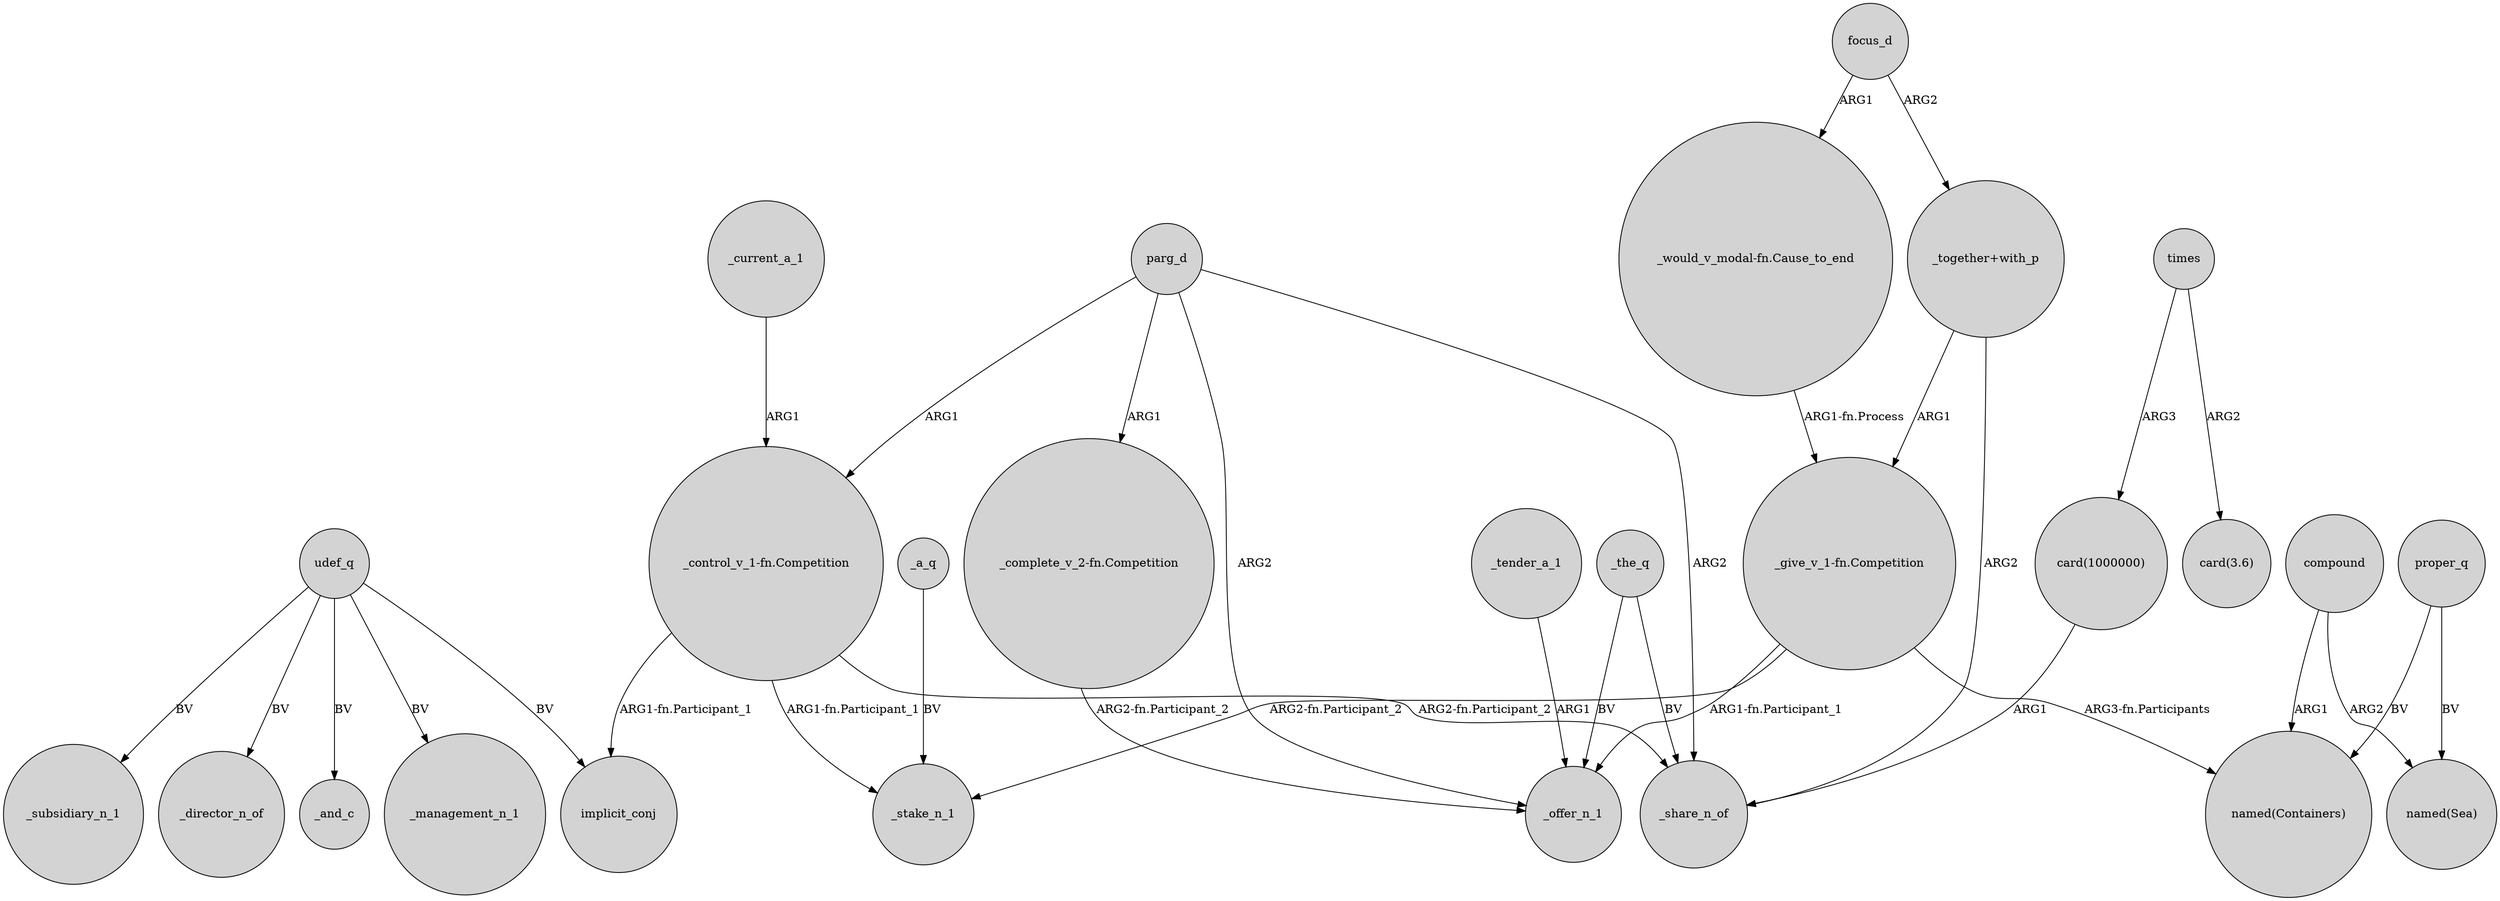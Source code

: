 digraph {
	node [shape=circle style=filled]
	udef_q -> _director_n_of [label=BV]
	udef_q -> _subsidiary_n_1 [label=BV]
	_current_a_1 -> "_control_v_1-fn.Competition" [label=ARG1]
	parg_d -> _offer_n_1 [label=ARG2]
	"_together+with_p" -> "_give_v_1-fn.Competition" [label=ARG1]
	"_give_v_1-fn.Competition" -> _stake_n_1 [label="ARG2-fn.Participant_2"]
	"_would_v_modal-fn.Cause_to_end" -> "_give_v_1-fn.Competition" [label="ARG1-fn.Process"]
	_the_q -> _share_n_of [label=BV]
	times -> "card(1000000)" [label=ARG3]
	compound -> "named(Sea)" [label=ARG2]
	"_control_v_1-fn.Competition" -> implicit_conj [label="ARG1-fn.Participant_1"]
	udef_q -> _and_c [label=BV]
	udef_q -> _management_n_1 [label=BV]
	"_give_v_1-fn.Competition" -> _offer_n_1 [label="ARG1-fn.Participant_1"]
	compound -> "named(Containers)" [label=ARG1]
	times -> "card(3.6)" [label=ARG2]
	"_control_v_1-fn.Competition" -> _share_n_of [label="ARG2-fn.Participant_2"]
	_the_q -> _offer_n_1 [label=BV]
	_tender_a_1 -> _offer_n_1 [label=ARG1]
	parg_d -> "_control_v_1-fn.Competition" [label=ARG1]
	"card(1000000)" -> _share_n_of [label=ARG1]
	focus_d -> "_together+with_p" [label=ARG2]
	parg_d -> _share_n_of [label=ARG2]
	"_together+with_p" -> _share_n_of [label=ARG2]
	parg_d -> "_complete_v_2-fn.Competition" [label=ARG1]
	"_give_v_1-fn.Competition" -> "named(Containers)" [label="ARG3-fn.Participants"]
	focus_d -> "_would_v_modal-fn.Cause_to_end" [label=ARG1]
	"_complete_v_2-fn.Competition" -> _offer_n_1 [label="ARG2-fn.Participant_2"]
	"_control_v_1-fn.Competition" -> _stake_n_1 [label="ARG1-fn.Participant_1"]
	proper_q -> "named(Containers)" [label=BV]
	udef_q -> implicit_conj [label=BV]
	_a_q -> _stake_n_1 [label=BV]
	proper_q -> "named(Sea)" [label=BV]
}
